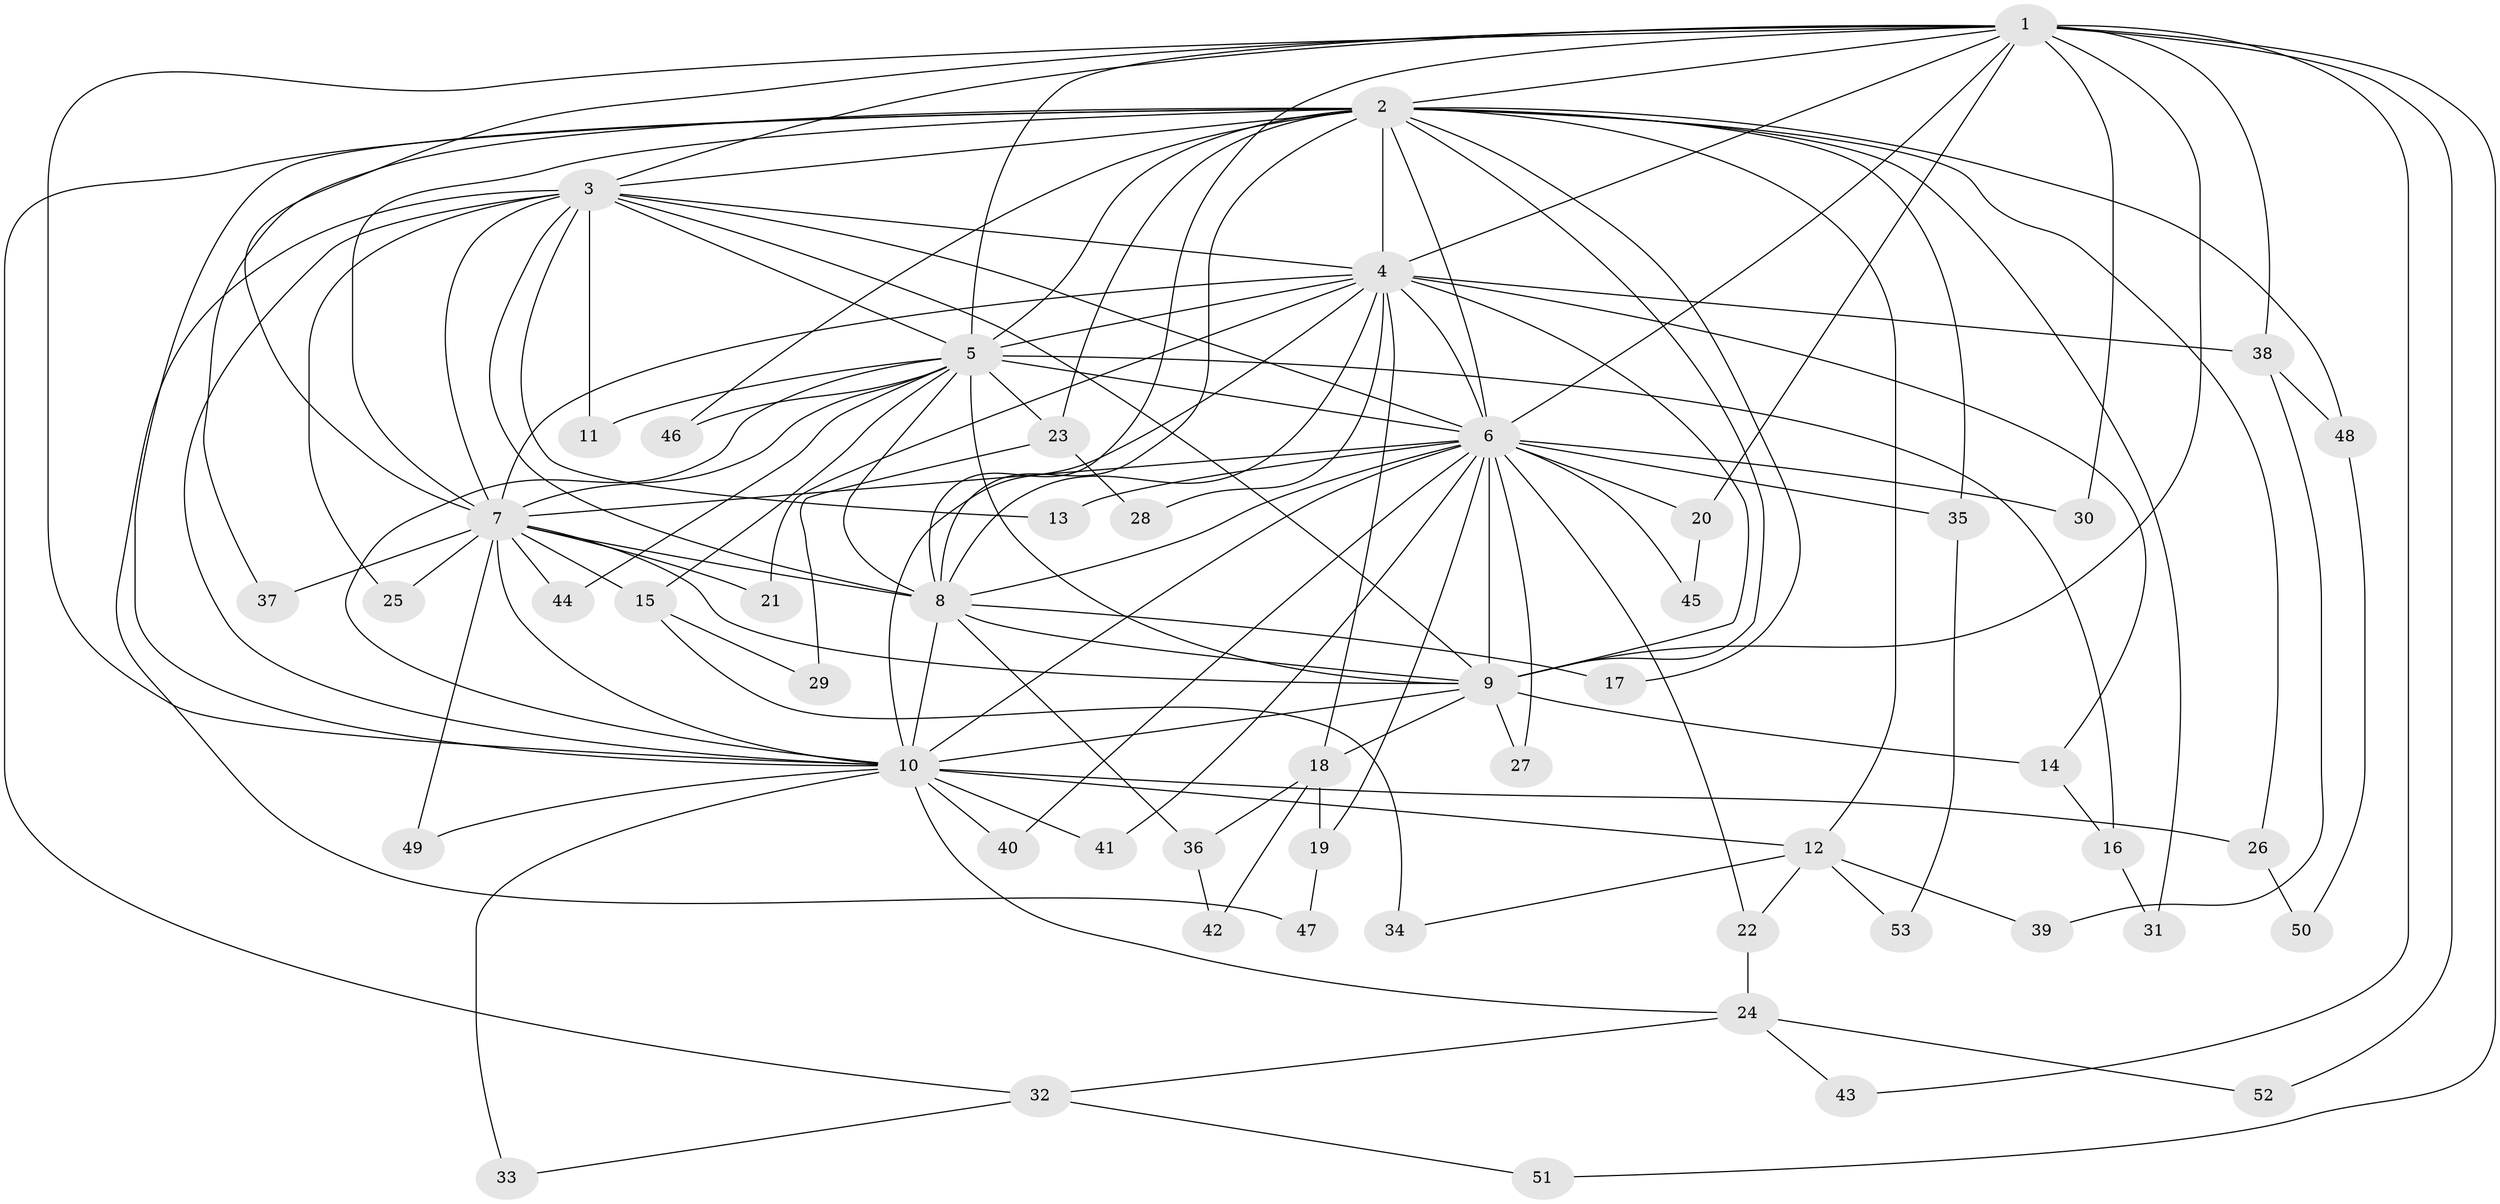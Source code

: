 // Generated by graph-tools (version 1.1) at 2025/25/03/09/25 03:25:46]
// undirected, 53 vertices, 131 edges
graph export_dot {
graph [start="1"]
  node [color=gray90,style=filled];
  1;
  2;
  3;
  4;
  5;
  6;
  7;
  8;
  9;
  10;
  11;
  12;
  13;
  14;
  15;
  16;
  17;
  18;
  19;
  20;
  21;
  22;
  23;
  24;
  25;
  26;
  27;
  28;
  29;
  30;
  31;
  32;
  33;
  34;
  35;
  36;
  37;
  38;
  39;
  40;
  41;
  42;
  43;
  44;
  45;
  46;
  47;
  48;
  49;
  50;
  51;
  52;
  53;
  1 -- 2;
  1 -- 3;
  1 -- 4;
  1 -- 5;
  1 -- 6;
  1 -- 7;
  1 -- 8;
  1 -- 9;
  1 -- 10;
  1 -- 20;
  1 -- 30;
  1 -- 38;
  1 -- 43;
  1 -- 51;
  1 -- 52;
  2 -- 3;
  2 -- 4;
  2 -- 5;
  2 -- 6;
  2 -- 7;
  2 -- 8;
  2 -- 9;
  2 -- 10;
  2 -- 12;
  2 -- 17;
  2 -- 23;
  2 -- 26;
  2 -- 31;
  2 -- 32;
  2 -- 35;
  2 -- 37;
  2 -- 46;
  2 -- 48;
  3 -- 4;
  3 -- 5;
  3 -- 6;
  3 -- 7;
  3 -- 8;
  3 -- 9;
  3 -- 10;
  3 -- 11;
  3 -- 13;
  3 -- 25;
  3 -- 47;
  4 -- 5;
  4 -- 6;
  4 -- 7;
  4 -- 8;
  4 -- 9;
  4 -- 10;
  4 -- 14;
  4 -- 18;
  4 -- 21;
  4 -- 28;
  4 -- 38;
  5 -- 6;
  5 -- 7;
  5 -- 8;
  5 -- 9;
  5 -- 10;
  5 -- 11;
  5 -- 15;
  5 -- 16;
  5 -- 23;
  5 -- 44;
  5 -- 46;
  6 -- 7;
  6 -- 8;
  6 -- 9;
  6 -- 10;
  6 -- 13;
  6 -- 19;
  6 -- 20;
  6 -- 22;
  6 -- 27;
  6 -- 30;
  6 -- 35;
  6 -- 40;
  6 -- 41;
  6 -- 45;
  7 -- 8;
  7 -- 9;
  7 -- 10;
  7 -- 15;
  7 -- 21;
  7 -- 25;
  7 -- 37;
  7 -- 44;
  7 -- 49;
  8 -- 9;
  8 -- 10;
  8 -- 17;
  8 -- 36;
  9 -- 10;
  9 -- 14;
  9 -- 18;
  9 -- 27;
  10 -- 12;
  10 -- 24;
  10 -- 26;
  10 -- 33;
  10 -- 40;
  10 -- 41;
  10 -- 49;
  12 -- 22;
  12 -- 34;
  12 -- 39;
  12 -- 53;
  14 -- 16;
  15 -- 29;
  15 -- 34;
  16 -- 31;
  18 -- 19;
  18 -- 36;
  18 -- 42;
  19 -- 47;
  20 -- 45;
  22 -- 24;
  23 -- 28;
  23 -- 29;
  24 -- 32;
  24 -- 43;
  24 -- 52;
  26 -- 50;
  32 -- 33;
  32 -- 51;
  35 -- 53;
  36 -- 42;
  38 -- 39;
  38 -- 48;
  48 -- 50;
}
